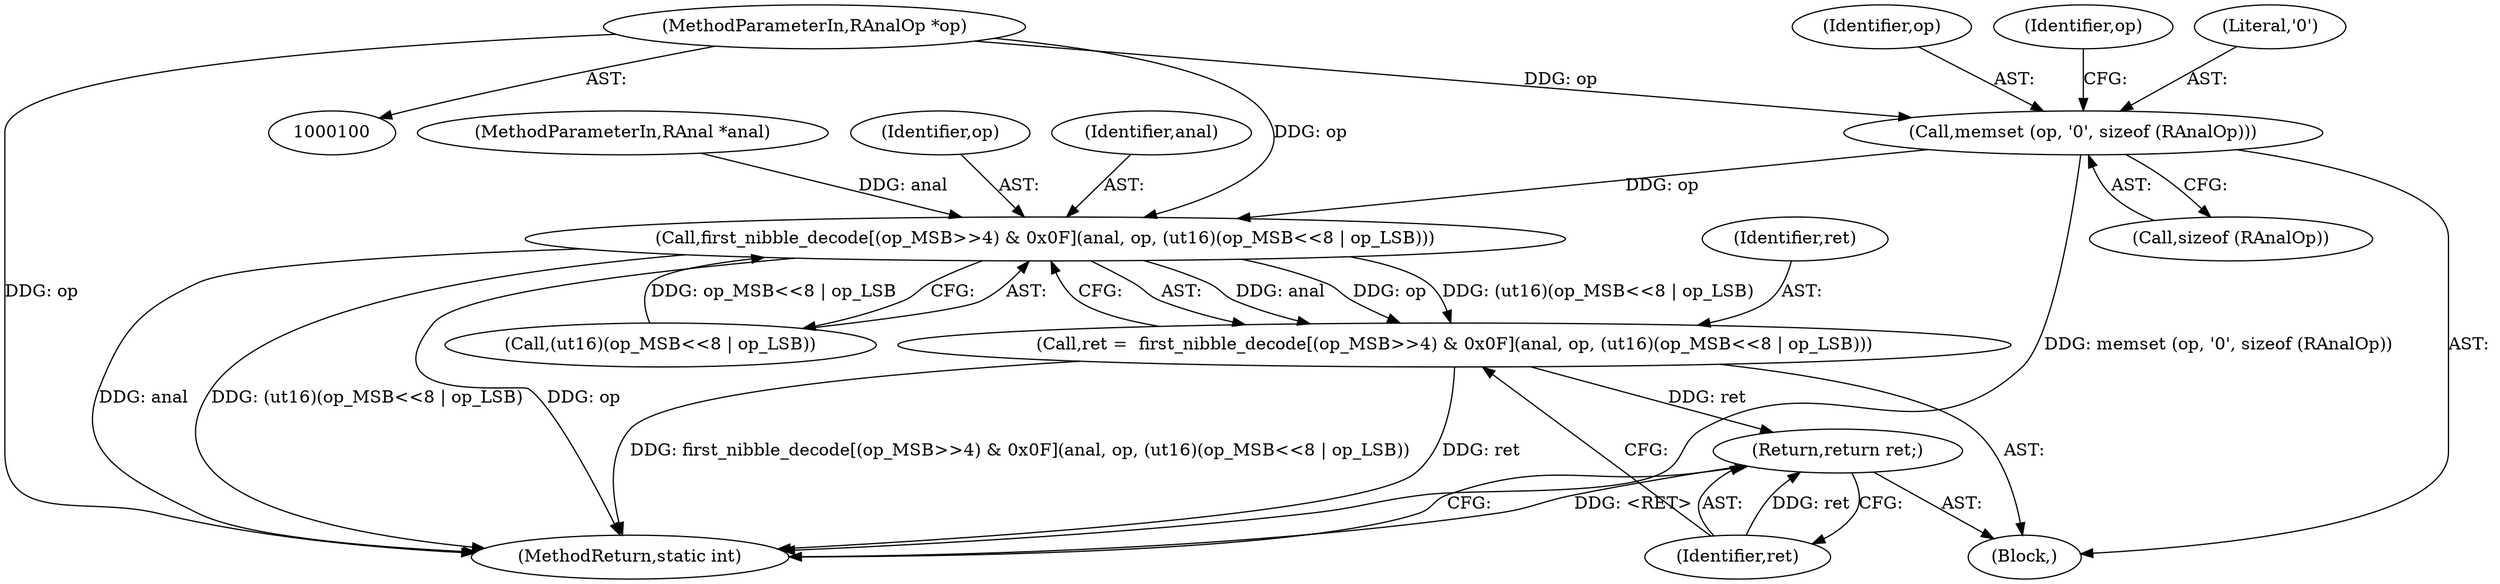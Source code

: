 digraph "0_radare2_77c47cf873dd55b396da60baa2ca83bbd39e4add@pointer" {
"1000102" [label="(MethodParameterIn,RAnalOp *op)"];
"1000120" [label="(Call,memset (op, '\0', sizeof (RAnalOp)))"];
"1000186" [label="(Call,first_nibble_decode[(op_MSB>>4) & 0x0F](anal, op, (ut16)(op_MSB<<8 | op_LSB)))"];
"1000184" [label="(Call,ret =  first_nibble_decode[(op_MSB>>4) & 0x0F](anal, op, (ut16)(op_MSB<<8 | op_LSB)))"];
"1000196" [label="(Return,return ret;)"];
"1000197" [label="(Identifier,ret)"];
"1000121" [label="(Identifier,op)"];
"1000188" [label="(Identifier,op)"];
"1000198" [label="(MethodReturn,static int)"];
"1000187" [label="(Identifier,anal)"];
"1000127" [label="(Identifier,op)"];
"1000196" [label="(Return,return ret;)"];
"1000189" [label="(Call,(ut16)(op_MSB<<8 | op_LSB))"];
"1000120" [label="(Call,memset (op, '\0', sizeof (RAnalOp)))"];
"1000184" [label="(Call,ret =  first_nibble_decode[(op_MSB>>4) & 0x0F](anal, op, (ut16)(op_MSB<<8 | op_LSB)))"];
"1000122" [label="(Literal,'\0')"];
"1000185" [label="(Identifier,ret)"];
"1000106" [label="(Block,)"];
"1000102" [label="(MethodParameterIn,RAnalOp *op)"];
"1000186" [label="(Call,first_nibble_decode[(op_MSB>>4) & 0x0F](anal, op, (ut16)(op_MSB<<8 | op_LSB)))"];
"1000123" [label="(Call,sizeof (RAnalOp))"];
"1000101" [label="(MethodParameterIn,RAnal *anal)"];
"1000102" -> "1000100"  [label="AST: "];
"1000102" -> "1000198"  [label="DDG: op"];
"1000102" -> "1000120"  [label="DDG: op"];
"1000102" -> "1000186"  [label="DDG: op"];
"1000120" -> "1000106"  [label="AST: "];
"1000120" -> "1000123"  [label="CFG: "];
"1000121" -> "1000120"  [label="AST: "];
"1000122" -> "1000120"  [label="AST: "];
"1000123" -> "1000120"  [label="AST: "];
"1000127" -> "1000120"  [label="CFG: "];
"1000120" -> "1000198"  [label="DDG: memset (op, '\0', sizeof (RAnalOp))"];
"1000120" -> "1000186"  [label="DDG: op"];
"1000186" -> "1000184"  [label="AST: "];
"1000186" -> "1000189"  [label="CFG: "];
"1000187" -> "1000186"  [label="AST: "];
"1000188" -> "1000186"  [label="AST: "];
"1000189" -> "1000186"  [label="AST: "];
"1000184" -> "1000186"  [label="CFG: "];
"1000186" -> "1000198"  [label="DDG: op"];
"1000186" -> "1000198"  [label="DDG: anal"];
"1000186" -> "1000198"  [label="DDG: (ut16)(op_MSB<<8 | op_LSB)"];
"1000186" -> "1000184"  [label="DDG: anal"];
"1000186" -> "1000184"  [label="DDG: op"];
"1000186" -> "1000184"  [label="DDG: (ut16)(op_MSB<<8 | op_LSB)"];
"1000101" -> "1000186"  [label="DDG: anal"];
"1000189" -> "1000186"  [label="DDG: op_MSB<<8 | op_LSB"];
"1000184" -> "1000106"  [label="AST: "];
"1000185" -> "1000184"  [label="AST: "];
"1000197" -> "1000184"  [label="CFG: "];
"1000184" -> "1000198"  [label="DDG: ret"];
"1000184" -> "1000198"  [label="DDG: first_nibble_decode[(op_MSB>>4) & 0x0F](anal, op, (ut16)(op_MSB<<8 | op_LSB))"];
"1000184" -> "1000196"  [label="DDG: ret"];
"1000196" -> "1000106"  [label="AST: "];
"1000196" -> "1000197"  [label="CFG: "];
"1000197" -> "1000196"  [label="AST: "];
"1000198" -> "1000196"  [label="CFG: "];
"1000196" -> "1000198"  [label="DDG: <RET>"];
"1000197" -> "1000196"  [label="DDG: ret"];
}
